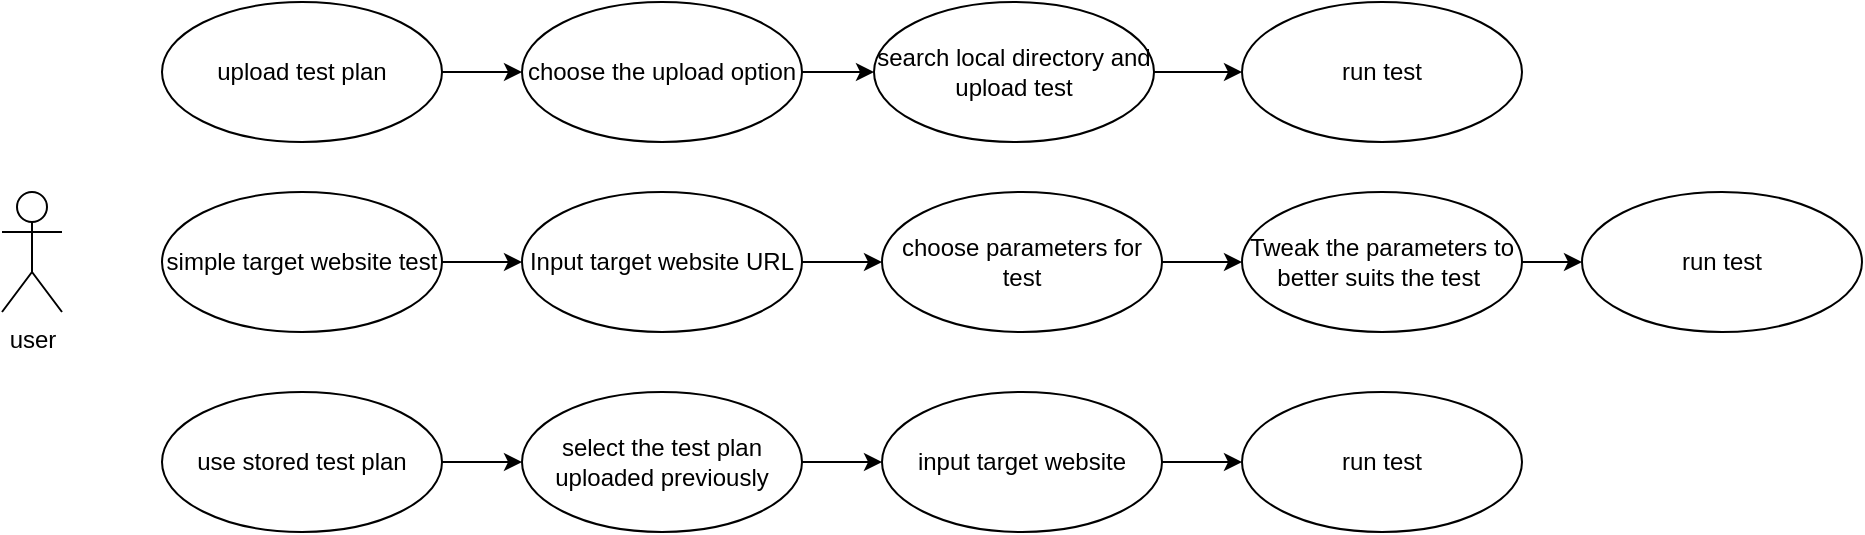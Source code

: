 <mxfile version="14.4.2" type="device"><diagram id="c39qa_hFkgB6p5_6tDVh" name="Page-1"><mxGraphModel dx="1422" dy="800" grid="1" gridSize="10" guides="1" tooltips="1" connect="1" arrows="1" fold="1" page="1" pageScale="1" pageWidth="827" pageHeight="1169" math="0" shadow="0"><root><mxCell id="0"/><mxCell id="1" parent="0"/><mxCell id="kvBHNqn4dlc6fiRubOrI-1" value="user" style="shape=umlActor;verticalLabelPosition=bottom;verticalAlign=top;html=1;outlineConnect=0;" vertex="1" parent="1"><mxGeometry x="60" y="380" width="30" height="60" as="geometry"/></mxCell><mxCell id="kvBHNqn4dlc6fiRubOrI-6" style="edgeStyle=orthogonalEdgeStyle;rounded=0;orthogonalLoop=1;jettySize=auto;html=1;entryX=0;entryY=0.5;entryDx=0;entryDy=0;" edge="1" parent="1" source="kvBHNqn4dlc6fiRubOrI-3" target="kvBHNqn4dlc6fiRubOrI-5"><mxGeometry relative="1" as="geometry"/></mxCell><mxCell id="kvBHNqn4dlc6fiRubOrI-3" value="upload test plan" style="ellipse;whiteSpace=wrap;html=1;" vertex="1" parent="1"><mxGeometry x="140" y="285" width="140" height="70" as="geometry"/></mxCell><mxCell id="kvBHNqn4dlc6fiRubOrI-24" style="edgeStyle=orthogonalEdgeStyle;rounded=0;orthogonalLoop=1;jettySize=auto;html=1;entryX=0;entryY=0.5;entryDx=0;entryDy=0;" edge="1" parent="1" source="kvBHNqn4dlc6fiRubOrI-5" target="kvBHNqn4dlc6fiRubOrI-23"><mxGeometry relative="1" as="geometry"/></mxCell><mxCell id="kvBHNqn4dlc6fiRubOrI-5" value="choose the upload option" style="ellipse;whiteSpace=wrap;html=1;" vertex="1" parent="1"><mxGeometry x="320" y="285" width="140" height="70" as="geometry"/></mxCell><mxCell id="kvBHNqn4dlc6fiRubOrI-9" style="edgeStyle=orthogonalEdgeStyle;rounded=0;orthogonalLoop=1;jettySize=auto;html=1;entryX=0;entryY=0.5;entryDx=0;entryDy=0;" edge="1" parent="1" source="kvBHNqn4dlc6fiRubOrI-10" target="kvBHNqn4dlc6fiRubOrI-11"><mxGeometry relative="1" as="geometry"/></mxCell><mxCell id="kvBHNqn4dlc6fiRubOrI-10" value="simple target website test" style="ellipse;whiteSpace=wrap;html=1;" vertex="1" parent="1"><mxGeometry x="140" y="380" width="140" height="70" as="geometry"/></mxCell><mxCell id="kvBHNqn4dlc6fiRubOrI-13" style="edgeStyle=orthogonalEdgeStyle;rounded=0;orthogonalLoop=1;jettySize=auto;html=1;entryX=0;entryY=0.5;entryDx=0;entryDy=0;" edge="1" parent="1" source="kvBHNqn4dlc6fiRubOrI-11" target="kvBHNqn4dlc6fiRubOrI-12"><mxGeometry relative="1" as="geometry"/></mxCell><mxCell id="kvBHNqn4dlc6fiRubOrI-11" value="Input target website URL" style="ellipse;whiteSpace=wrap;html=1;" vertex="1" parent="1"><mxGeometry x="320" y="380" width="140" height="70" as="geometry"/></mxCell><mxCell id="kvBHNqn4dlc6fiRubOrI-15" style="edgeStyle=orthogonalEdgeStyle;rounded=0;orthogonalLoop=1;jettySize=auto;html=1;entryX=0;entryY=0.5;entryDx=0;entryDy=0;" edge="1" parent="1" source="kvBHNqn4dlc6fiRubOrI-12" target="kvBHNqn4dlc6fiRubOrI-14"><mxGeometry relative="1" as="geometry"/></mxCell><mxCell id="kvBHNqn4dlc6fiRubOrI-12" value="choose parameters for test" style="ellipse;whiteSpace=wrap;html=1;" vertex="1" parent="1"><mxGeometry x="500" y="380" width="140" height="70" as="geometry"/></mxCell><mxCell id="kvBHNqn4dlc6fiRubOrI-34" style="edgeStyle=orthogonalEdgeStyle;rounded=0;orthogonalLoop=1;jettySize=auto;html=1;entryX=0;entryY=0.5;entryDx=0;entryDy=0;" edge="1" parent="1" source="kvBHNqn4dlc6fiRubOrI-14" target="kvBHNqn4dlc6fiRubOrI-33"><mxGeometry relative="1" as="geometry"/></mxCell><mxCell id="kvBHNqn4dlc6fiRubOrI-14" value="Tweak the parameters to better suits the test&amp;nbsp;" style="ellipse;whiteSpace=wrap;html=1;" vertex="1" parent="1"><mxGeometry x="680" y="380" width="140" height="70" as="geometry"/></mxCell><mxCell id="kvBHNqn4dlc6fiRubOrI-16" style="edgeStyle=orthogonalEdgeStyle;rounded=0;orthogonalLoop=1;jettySize=auto;html=1;entryX=0;entryY=0.5;entryDx=0;entryDy=0;" edge="1" parent="1" target="kvBHNqn4dlc6fiRubOrI-19"><mxGeometry relative="1" as="geometry"><mxPoint x="280" y="505" as="sourcePoint"/></mxGeometry></mxCell><mxCell id="kvBHNqn4dlc6fiRubOrI-18" style="edgeStyle=orthogonalEdgeStyle;rounded=0;orthogonalLoop=1;jettySize=auto;html=1;entryX=0;entryY=0.5;entryDx=0;entryDy=0;" edge="1" parent="1" target="kvBHNqn4dlc6fiRubOrI-21"><mxGeometry relative="1" as="geometry"><mxPoint x="460" y="505" as="sourcePoint"/></mxGeometry></mxCell><mxCell id="kvBHNqn4dlc6fiRubOrI-20" style="edgeStyle=orthogonalEdgeStyle;rounded=0;orthogonalLoop=1;jettySize=auto;html=1;entryX=0;entryY=0.5;entryDx=0;entryDy=0;" edge="1" parent="1" target="kvBHNqn4dlc6fiRubOrI-22"><mxGeometry relative="1" as="geometry"><mxPoint x="640" y="505" as="sourcePoint"/></mxGeometry></mxCell><mxCell id="kvBHNqn4dlc6fiRubOrI-38" style="edgeStyle=orthogonalEdgeStyle;rounded=0;orthogonalLoop=1;jettySize=auto;html=1;entryX=0;entryY=0.5;entryDx=0;entryDy=0;" edge="1" parent="1" source="kvBHNqn4dlc6fiRubOrI-23" target="kvBHNqn4dlc6fiRubOrI-37"><mxGeometry relative="1" as="geometry"/></mxCell><mxCell id="kvBHNqn4dlc6fiRubOrI-23" value="search local directory and upload test" style="ellipse;whiteSpace=wrap;html=1;" vertex="1" parent="1"><mxGeometry x="496" y="285" width="140" height="70" as="geometry"/></mxCell><mxCell id="kvBHNqn4dlc6fiRubOrI-27" style="edgeStyle=orthogonalEdgeStyle;rounded=0;orthogonalLoop=1;jettySize=auto;html=1;entryX=0;entryY=0.5;entryDx=0;entryDy=0;" edge="1" parent="1" source="kvBHNqn4dlc6fiRubOrI-25" target="kvBHNqn4dlc6fiRubOrI-26"><mxGeometry relative="1" as="geometry"/></mxCell><mxCell id="kvBHNqn4dlc6fiRubOrI-25" value="use stored test plan" style="ellipse;whiteSpace=wrap;html=1;" vertex="1" parent="1"><mxGeometry x="140" y="480" width="140" height="70" as="geometry"/></mxCell><mxCell id="kvBHNqn4dlc6fiRubOrI-30" style="edgeStyle=orthogonalEdgeStyle;rounded=0;orthogonalLoop=1;jettySize=auto;html=1;entryX=0;entryY=0.5;entryDx=0;entryDy=0;" edge="1" parent="1" source="kvBHNqn4dlc6fiRubOrI-26" target="kvBHNqn4dlc6fiRubOrI-28"><mxGeometry relative="1" as="geometry"/></mxCell><mxCell id="kvBHNqn4dlc6fiRubOrI-26" value="select the test plan uploaded previously" style="ellipse;whiteSpace=wrap;html=1;" vertex="1" parent="1"><mxGeometry x="320" y="480" width="140" height="70" as="geometry"/></mxCell><mxCell id="kvBHNqn4dlc6fiRubOrI-32" style="edgeStyle=orthogonalEdgeStyle;rounded=0;orthogonalLoop=1;jettySize=auto;html=1;entryX=0;entryY=0.5;entryDx=0;entryDy=0;" edge="1" parent="1" source="kvBHNqn4dlc6fiRubOrI-28" target="kvBHNqn4dlc6fiRubOrI-31"><mxGeometry relative="1" as="geometry"/></mxCell><mxCell id="kvBHNqn4dlc6fiRubOrI-28" value="input target website" style="ellipse;whiteSpace=wrap;html=1;" vertex="1" parent="1"><mxGeometry x="500" y="480" width="140" height="70" as="geometry"/></mxCell><mxCell id="kvBHNqn4dlc6fiRubOrI-31" value="run test" style="ellipse;whiteSpace=wrap;html=1;" vertex="1" parent="1"><mxGeometry x="680" y="480" width="140" height="70" as="geometry"/></mxCell><mxCell id="kvBHNqn4dlc6fiRubOrI-33" value="run test" style="ellipse;whiteSpace=wrap;html=1;" vertex="1" parent="1"><mxGeometry x="850" y="380" width="140" height="70" as="geometry"/></mxCell><mxCell id="kvBHNqn4dlc6fiRubOrI-37" value="run test" style="ellipse;whiteSpace=wrap;html=1;" vertex="1" parent="1"><mxGeometry x="680" y="285" width="140" height="70" as="geometry"/></mxCell></root></mxGraphModel></diagram></mxfile>